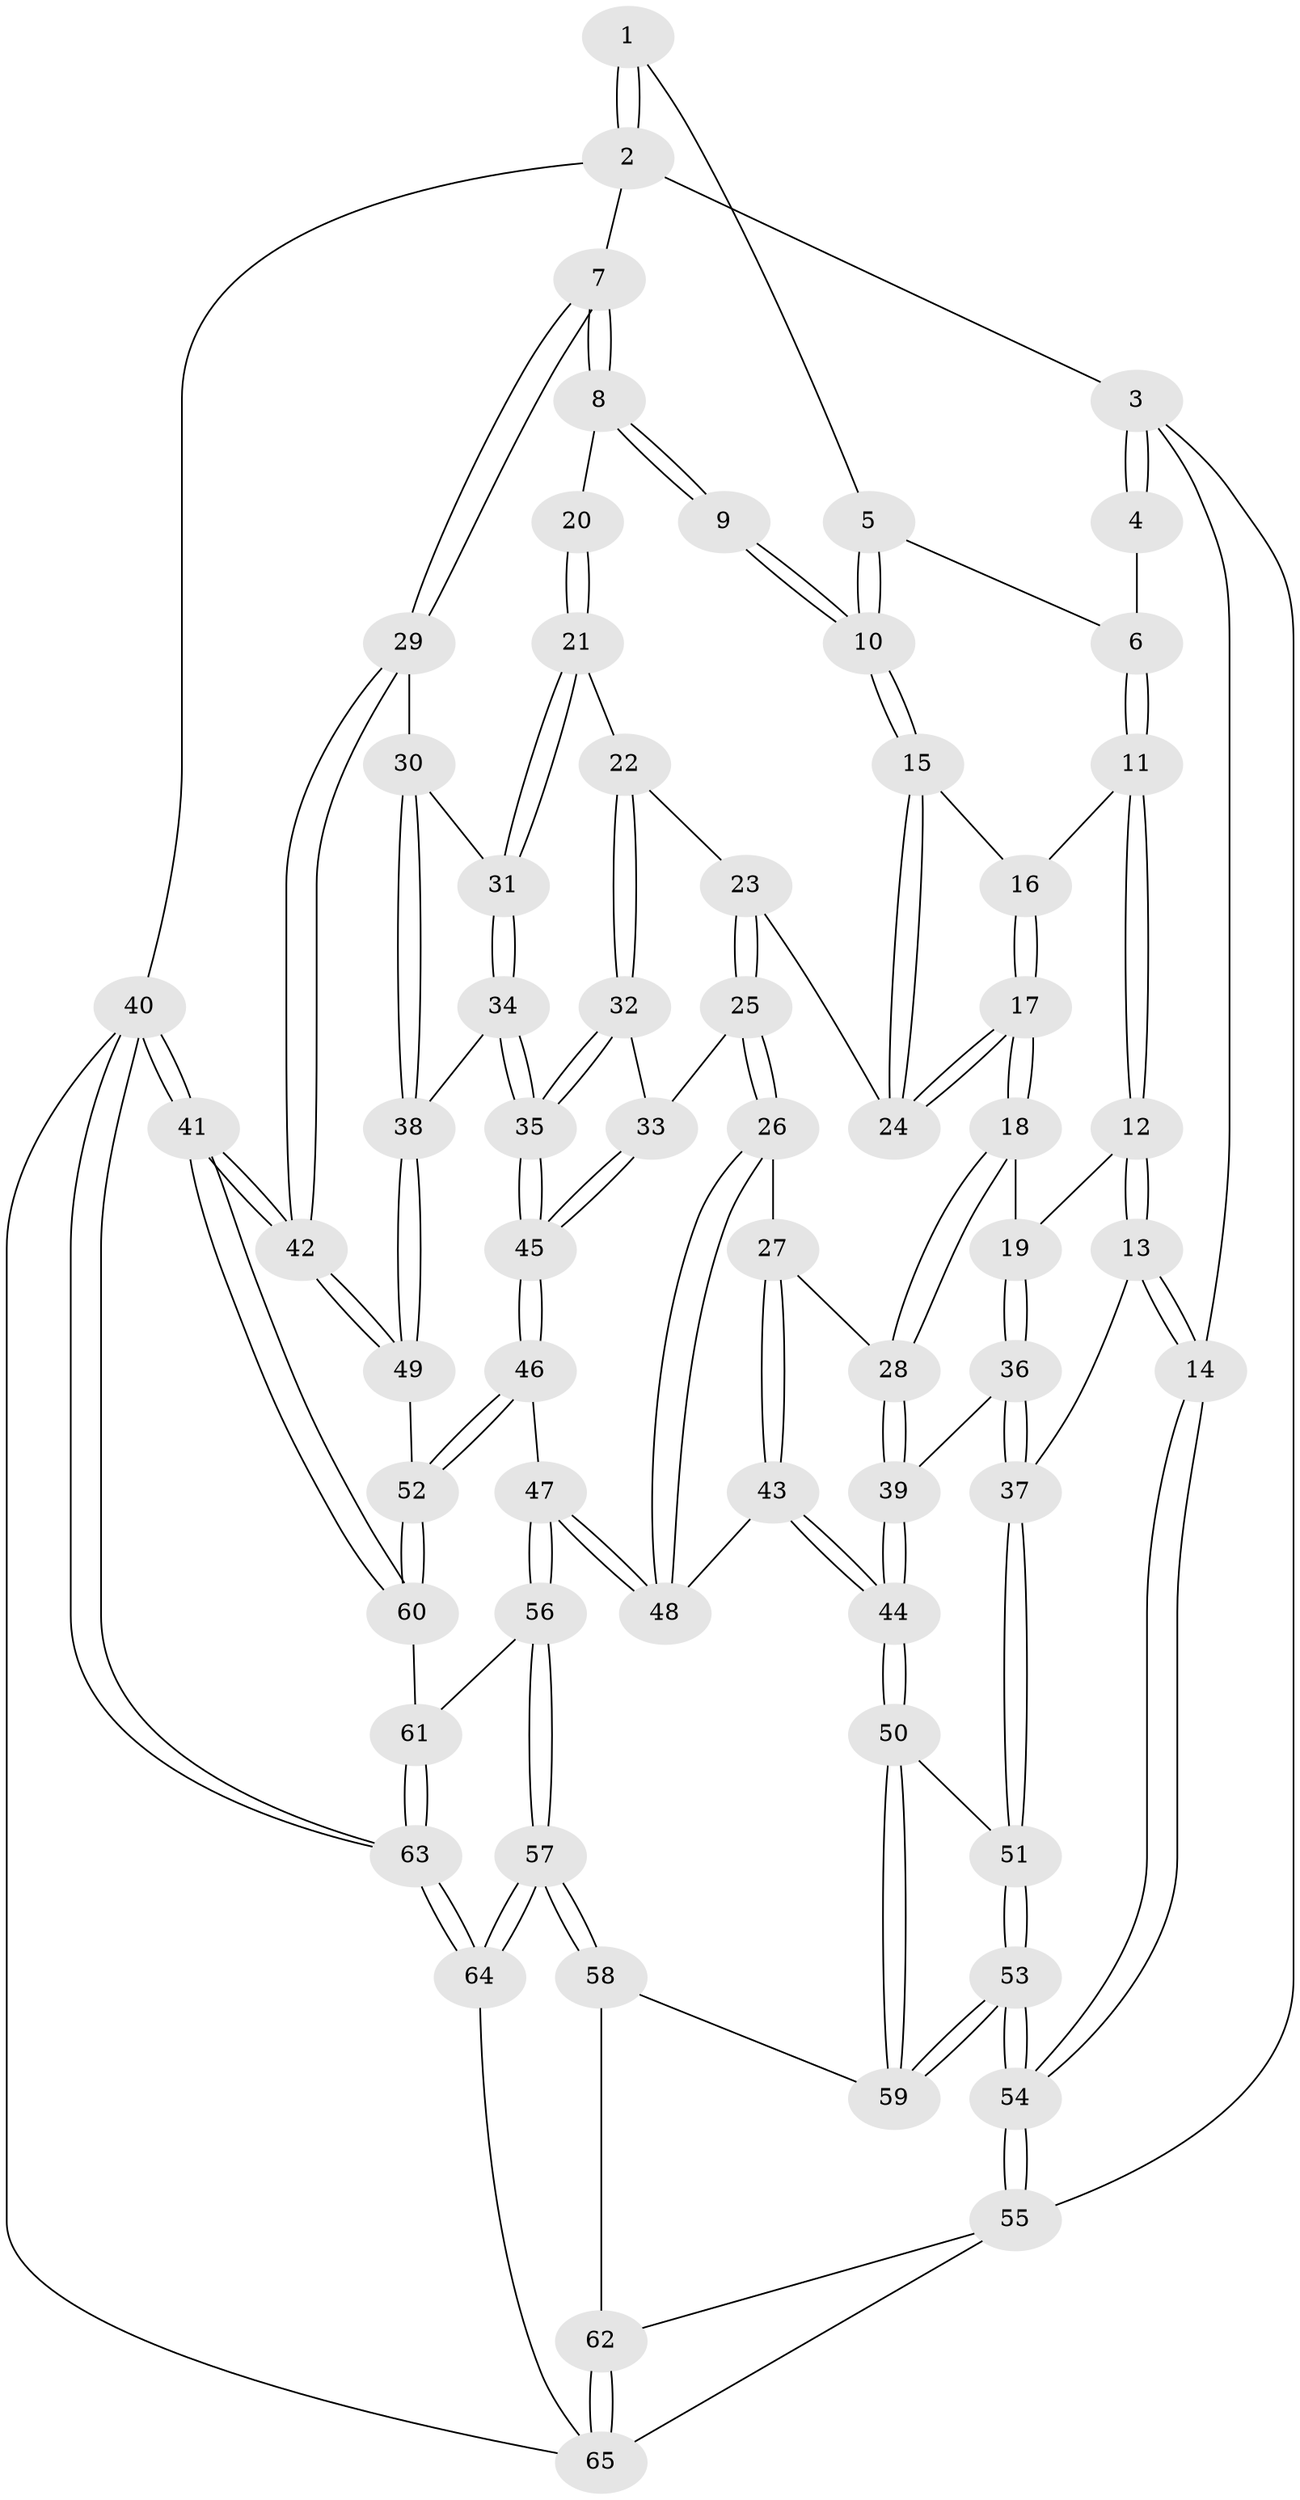 // coarse degree distribution, {4: 0.37777777777777777, 5: 0.4222222222222222, 3: 0.1111111111111111, 6: 0.08888888888888889}
// Generated by graph-tools (version 1.1) at 2025/52/02/27/25 19:52:37]
// undirected, 65 vertices, 159 edges
graph export_dot {
graph [start="1"]
  node [color=gray90,style=filled];
  1 [pos="+0.523560201440691+0"];
  2 [pos="+1+0"];
  3 [pos="+0+0"];
  4 [pos="+0.06701810507491021+0"];
  5 [pos="+0.5158396474624994+0.10774632800905681"];
  6 [pos="+0.17879106015936372+0.06565401019015019"];
  7 [pos="+1+0.03682181554190823"];
  8 [pos="+0.9597149715688922+0.07424030302846743"];
  9 [pos="+0.5325429187288137+0.14326361182100705"];
  10 [pos="+0.525472788201678+0.14282165345468537"];
  11 [pos="+0.17941577806297906+0.07021259199259189"];
  12 [pos="+0.1731233960947443+0.10311304664671239"];
  13 [pos="+0+0.37144832368677133"];
  14 [pos="+0+0.3865025044690015"];
  15 [pos="+0.5002473581436637+0.20036024026266175"];
  16 [pos="+0.29120491347580285+0.14966904381827661"];
  17 [pos="+0.3948683918623062+0.3365252982031832"];
  18 [pos="+0.38922653679503594+0.3474453460539204"];
  19 [pos="+0.21628709405138719+0.31589099326556347"];
  20 [pos="+0.6548291958673981+0.21871837374642117"];
  21 [pos="+0.6752906253361391+0.310581008402681"];
  22 [pos="+0.6566502507610417+0.31400556677868957"];
  23 [pos="+0.5916477452817784+0.3096589905070286"];
  24 [pos="+0.4974422023522959+0.22266575828292476"];
  25 [pos="+0.556858373857878+0.4342703576331148"];
  26 [pos="+0.5392023400284003+0.44110752831216166"];
  27 [pos="+0.4088115120291068+0.39176619309253846"];
  28 [pos="+0.3895005562569332+0.3485901293419294"];
  29 [pos="+1+0.0759553726200124"];
  30 [pos="+0.9249363871678203+0.22655830077189565"];
  31 [pos="+0.7301777723708166+0.31897373315272054"];
  32 [pos="+0.6433745658022135+0.3779380248991515"];
  33 [pos="+0.5641623803642255+0.436283109817222"];
  34 [pos="+0.7114628963663732+0.4209903558984094"];
  35 [pos="+0.6618953852377211+0.47220939509447907"];
  36 [pos="+0.14388948741356206+0.4018234920152336"];
  37 [pos="+0.1270576444179951+0.409273130136719"];
  38 [pos="+0.8116119509659802+0.46511675787495776"];
  39 [pos="+0.24834652059427179+0.46962000986556096"];
  40 [pos="+1+1"];
  41 [pos="+1+0.7854101280339861"];
  42 [pos="+1+0.5662585502829807"];
  43 [pos="+0.36899250295567537+0.5572372950822458"];
  44 [pos="+0.31712996267114807+0.5865654542785086"];
  45 [pos="+0.6607951952547901+0.4738235350680663"];
  46 [pos="+0.6833143675031671+0.5596507995605845"];
  47 [pos="+0.5182834064770601+0.6036428408949376"];
  48 [pos="+0.5170356035456588+0.6022968911403621"];
  49 [pos="+0.8155604741778072+0.5265423807168219"];
  50 [pos="+0.25825078749974084+0.6675025601923678"];
  51 [pos="+0.13433839912574225+0.5009106875758995"];
  52 [pos="+0.7365813555426218+0.5957851045861788"];
  53 [pos="+0+0.6899612716343757"];
  54 [pos="+0+0.7411886098226517"];
  55 [pos="+0+0.7493761097343169"];
  56 [pos="+0.5369173373245749+0.8200852817715063"];
  57 [pos="+0.46060409583869527+0.8916752382813138"];
  58 [pos="+0.26262221145979364+0.6854776461808731"];
  59 [pos="+0.25696980364780436+0.6717748761249234"];
  60 [pos="+0.7634522898499575+0.7429056140106832"];
  61 [pos="+0.7137638024727714+0.7842519347634854"];
  62 [pos="+0.13019151682676333+0.9074555741538011"];
  63 [pos="+0.8847330622839367+1"];
  64 [pos="+0.4154159082199438+1"];
  65 [pos="+0.3053279986642461+1"];
  1 -- 2;
  1 -- 2;
  1 -- 5;
  2 -- 3;
  2 -- 7;
  2 -- 40;
  3 -- 4;
  3 -- 4;
  3 -- 14;
  3 -- 55;
  4 -- 6;
  5 -- 6;
  5 -- 10;
  5 -- 10;
  6 -- 11;
  6 -- 11;
  7 -- 8;
  7 -- 8;
  7 -- 29;
  7 -- 29;
  8 -- 9;
  8 -- 9;
  8 -- 20;
  9 -- 10;
  9 -- 10;
  10 -- 15;
  10 -- 15;
  11 -- 12;
  11 -- 12;
  11 -- 16;
  12 -- 13;
  12 -- 13;
  12 -- 19;
  13 -- 14;
  13 -- 14;
  13 -- 37;
  14 -- 54;
  14 -- 54;
  15 -- 16;
  15 -- 24;
  15 -- 24;
  16 -- 17;
  16 -- 17;
  17 -- 18;
  17 -- 18;
  17 -- 24;
  17 -- 24;
  18 -- 19;
  18 -- 28;
  18 -- 28;
  19 -- 36;
  19 -- 36;
  20 -- 21;
  20 -- 21;
  21 -- 22;
  21 -- 31;
  21 -- 31;
  22 -- 23;
  22 -- 32;
  22 -- 32;
  23 -- 24;
  23 -- 25;
  23 -- 25;
  25 -- 26;
  25 -- 26;
  25 -- 33;
  26 -- 27;
  26 -- 48;
  26 -- 48;
  27 -- 28;
  27 -- 43;
  27 -- 43;
  28 -- 39;
  28 -- 39;
  29 -- 30;
  29 -- 42;
  29 -- 42;
  30 -- 31;
  30 -- 38;
  30 -- 38;
  31 -- 34;
  31 -- 34;
  32 -- 33;
  32 -- 35;
  32 -- 35;
  33 -- 45;
  33 -- 45;
  34 -- 35;
  34 -- 35;
  34 -- 38;
  35 -- 45;
  35 -- 45;
  36 -- 37;
  36 -- 37;
  36 -- 39;
  37 -- 51;
  37 -- 51;
  38 -- 49;
  38 -- 49;
  39 -- 44;
  39 -- 44;
  40 -- 41;
  40 -- 41;
  40 -- 63;
  40 -- 63;
  40 -- 65;
  41 -- 42;
  41 -- 42;
  41 -- 60;
  41 -- 60;
  42 -- 49;
  42 -- 49;
  43 -- 44;
  43 -- 44;
  43 -- 48;
  44 -- 50;
  44 -- 50;
  45 -- 46;
  45 -- 46;
  46 -- 47;
  46 -- 52;
  46 -- 52;
  47 -- 48;
  47 -- 48;
  47 -- 56;
  47 -- 56;
  49 -- 52;
  50 -- 51;
  50 -- 59;
  50 -- 59;
  51 -- 53;
  51 -- 53;
  52 -- 60;
  52 -- 60;
  53 -- 54;
  53 -- 54;
  53 -- 59;
  53 -- 59;
  54 -- 55;
  54 -- 55;
  55 -- 62;
  55 -- 65;
  56 -- 57;
  56 -- 57;
  56 -- 61;
  57 -- 58;
  57 -- 58;
  57 -- 64;
  57 -- 64;
  58 -- 59;
  58 -- 62;
  60 -- 61;
  61 -- 63;
  61 -- 63;
  62 -- 65;
  62 -- 65;
  63 -- 64;
  63 -- 64;
  64 -- 65;
}

